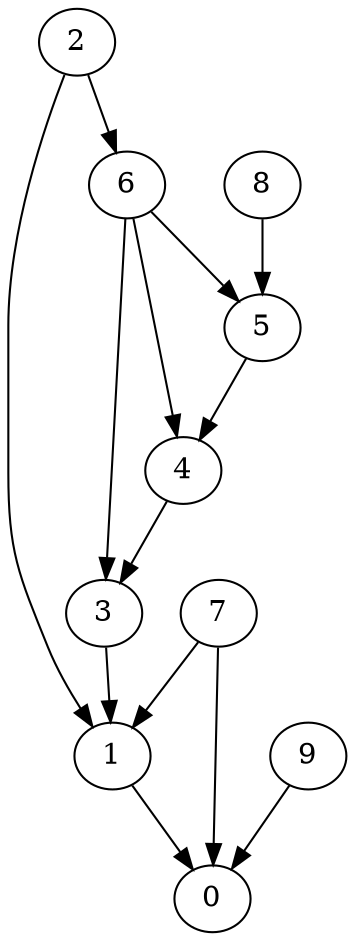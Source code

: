 digraph G {
  graph [splines=true overlap=false]
  node  [shape=ellipse, width=0.3, height=0.3]
  0 [label="0"];
  1 [label="1"];
  2 [label="2"];
  3 [label="3"];
  4 [label="4"];
  5 [label="5"];
  6 [label="6"];
  7 [label="7"];
  8 [label="8"];
  9 [label="9"];
  1 -> 0;
  2 -> 1;
  2 -> 6;
  3 -> 1;
  4 -> 3;
  5 -> 4;
  6 -> 3;
  6 -> 4;
  6 -> 5;
  7 -> 0;
  7 -> 1;
  8 -> 5;
  9 -> 0;
}

